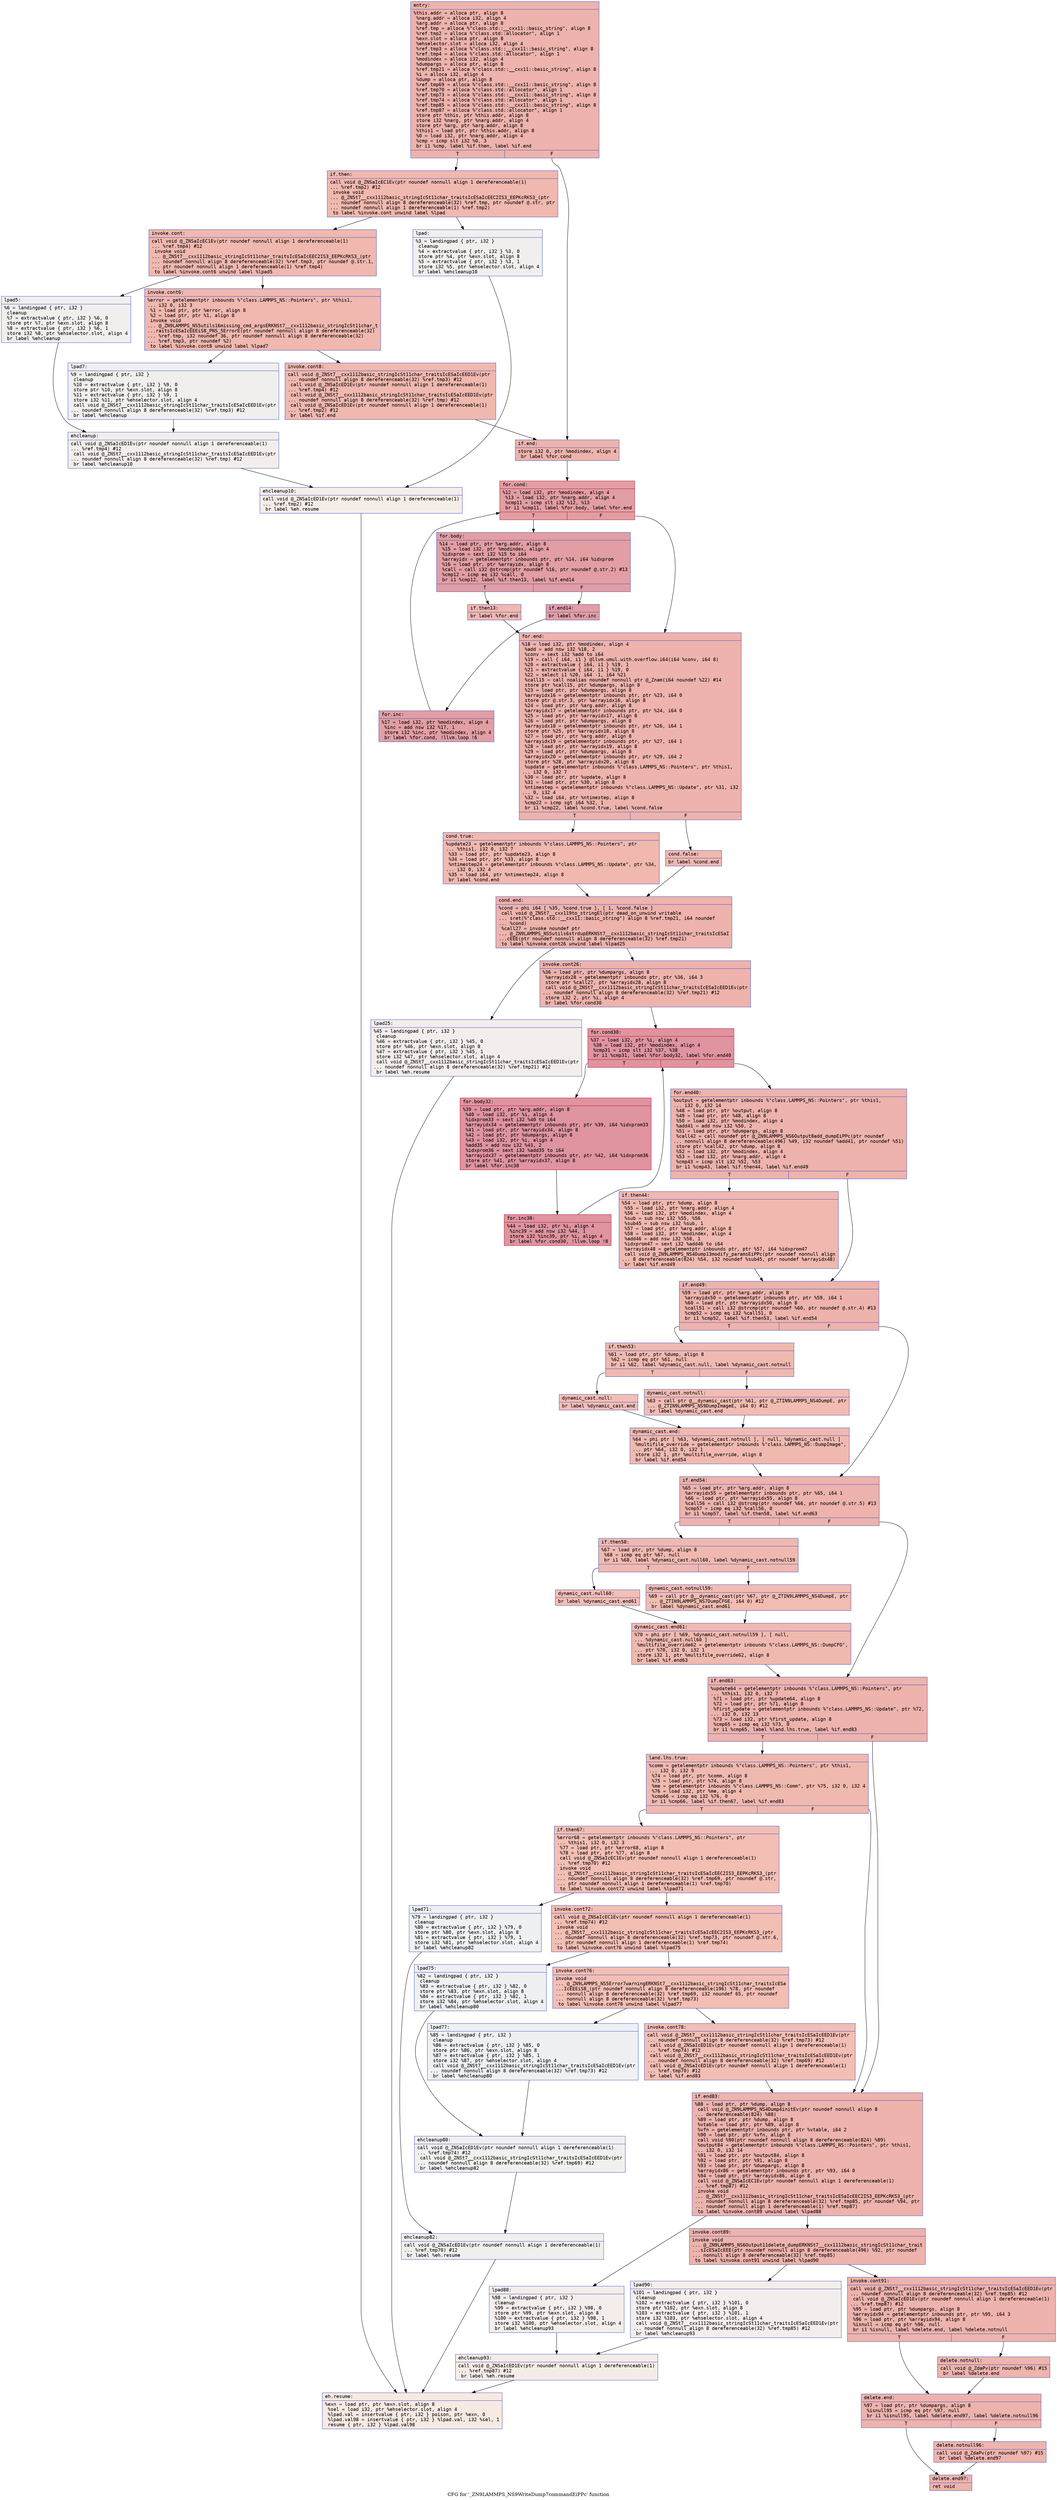 digraph "CFG for '_ZN9LAMMPS_NS9WriteDump7commandEiPPc' function" {
	label="CFG for '_ZN9LAMMPS_NS9WriteDump7commandEiPPc' function";

	Node0x565047ef98d0 [shape=record,color="#3d50c3ff", style=filled, fillcolor="#d6524470" fontname="Courier",label="{entry:\l|  %this.addr = alloca ptr, align 8\l  %narg.addr = alloca i32, align 4\l  %arg.addr = alloca ptr, align 8\l  %ref.tmp = alloca %\"class.std::__cxx11::basic_string\", align 8\l  %ref.tmp2 = alloca %\"class.std::allocator\", align 1\l  %exn.slot = alloca ptr, align 8\l  %ehselector.slot = alloca i32, align 4\l  %ref.tmp3 = alloca %\"class.std::__cxx11::basic_string\", align 8\l  %ref.tmp4 = alloca %\"class.std::allocator\", align 1\l  %modindex = alloca i32, align 4\l  %dumpargs = alloca ptr, align 8\l  %ref.tmp21 = alloca %\"class.std::__cxx11::basic_string\", align 8\l  %i = alloca i32, align 4\l  %dump = alloca ptr, align 8\l  %ref.tmp69 = alloca %\"class.std::__cxx11::basic_string\", align 8\l  %ref.tmp70 = alloca %\"class.std::allocator\", align 1\l  %ref.tmp73 = alloca %\"class.std::__cxx11::basic_string\", align 8\l  %ref.tmp74 = alloca %\"class.std::allocator\", align 1\l  %ref.tmp85 = alloca %\"class.std::__cxx11::basic_string\", align 8\l  %ref.tmp87 = alloca %\"class.std::allocator\", align 1\l  store ptr %this, ptr %this.addr, align 8\l  store i32 %narg, ptr %narg.addr, align 4\l  store ptr %arg, ptr %arg.addr, align 8\l  %this1 = load ptr, ptr %this.addr, align 8\l  %0 = load i32, ptr %narg.addr, align 4\l  %cmp = icmp slt i32 %0, 3\l  br i1 %cmp, label %if.then, label %if.end\l|{<s0>T|<s1>F}}"];
	Node0x565047ef98d0:s0 -> Node0x565047efb680[tooltip="entry -> if.then\nProbability 50.00%" ];
	Node0x565047ef98d0:s1 -> Node0x565047efb6f0[tooltip="entry -> if.end\nProbability 50.00%" ];
	Node0x565047efb680 [shape=record,color="#3d50c3ff", style=filled, fillcolor="#dc5d4a70" fontname="Courier",label="{if.then:\l|  call void @_ZNSaIcEC1Ev(ptr noundef nonnull align 1 dereferenceable(1)\l... %ref.tmp2) #12\l  invoke void\l... @_ZNSt7__cxx1112basic_stringIcSt11char_traitsIcESaIcEEC2IS3_EEPKcRKS3_(ptr\l... noundef nonnull align 8 dereferenceable(32) %ref.tmp, ptr noundef @.str, ptr\l... noundef nonnull align 1 dereferenceable(1) %ref.tmp2)\l          to label %invoke.cont unwind label %lpad\l}"];
	Node0x565047efb680 -> Node0x565047efbb30[tooltip="if.then -> invoke.cont\nProbability 100.00%" ];
	Node0x565047efb680 -> Node0x565047efbc10[tooltip="if.then -> lpad\nProbability 0.00%" ];
	Node0x565047efbb30 [shape=record,color="#3d50c3ff", style=filled, fillcolor="#dc5d4a70" fontname="Courier",label="{invoke.cont:\l|  call void @_ZNSaIcEC1Ev(ptr noundef nonnull align 1 dereferenceable(1)\l... %ref.tmp4) #12\l  invoke void\l... @_ZNSt7__cxx1112basic_stringIcSt11char_traitsIcESaIcEEC2IS3_EEPKcRKS3_(ptr\l... noundef nonnull align 8 dereferenceable(32) %ref.tmp3, ptr noundef @.str.1,\l... ptr noundef nonnull align 1 dereferenceable(1) %ref.tmp4)\l          to label %invoke.cont6 unwind label %lpad5\l}"];
	Node0x565047efbb30 -> Node0x565047efbfa0[tooltip="invoke.cont -> invoke.cont6\nProbability 100.00%" ];
	Node0x565047efbb30 -> Node0x565047efbff0[tooltip="invoke.cont -> lpad5\nProbability 0.00%" ];
	Node0x565047efbfa0 [shape=record,color="#3d50c3ff", style=filled, fillcolor="#dc5d4a70" fontname="Courier",label="{invoke.cont6:\l|  %error = getelementptr inbounds %\"class.LAMMPS_NS::Pointers\", ptr %this1,\l... i32 0, i32 3\l  %1 = load ptr, ptr %error, align 8\l  %2 = load ptr, ptr %1, align 8\l  invoke void\l... @_ZN9LAMMPS_NS5utils16missing_cmd_argsERKNSt7__cxx1112basic_stringIcSt11char_t\l...raitsIcESaIcEEEiS8_PNS_5ErrorE(ptr noundef nonnull align 8 dereferenceable(32)\l... %ref.tmp, i32 noundef 36, ptr noundef nonnull align 8 dereferenceable(32)\l... %ref.tmp3, ptr noundef %2)\l          to label %invoke.cont8 unwind label %lpad7\l}"];
	Node0x565047efbfa0 -> Node0x565047efbf50[tooltip="invoke.cont6 -> invoke.cont8\nProbability 100.00%" ];
	Node0x565047efbfa0 -> Node0x565047efc4f0[tooltip="invoke.cont6 -> lpad7\nProbability 0.00%" ];
	Node0x565047efbf50 [shape=record,color="#3d50c3ff", style=filled, fillcolor="#dc5d4a70" fontname="Courier",label="{invoke.cont8:\l|  call void @_ZNSt7__cxx1112basic_stringIcSt11char_traitsIcESaIcEED1Ev(ptr\l... noundef nonnull align 8 dereferenceable(32) %ref.tmp3) #12\l  call void @_ZNSaIcED1Ev(ptr noundef nonnull align 1 dereferenceable(1)\l... %ref.tmp4) #12\l  call void @_ZNSt7__cxx1112basic_stringIcSt11char_traitsIcESaIcEED1Ev(ptr\l... noundef nonnull align 8 dereferenceable(32) %ref.tmp) #12\l  call void @_ZNSaIcED1Ev(ptr noundef nonnull align 1 dereferenceable(1)\l... %ref.tmp2) #12\l  br label %if.end\l}"];
	Node0x565047efbf50 -> Node0x565047efb6f0[tooltip="invoke.cont8 -> if.end\nProbability 100.00%" ];
	Node0x565047efbc10 [shape=record,color="#3d50c3ff", style=filled, fillcolor="#e0dbd870" fontname="Courier",label="{lpad:\l|  %3 = landingpad \{ ptr, i32 \}\l          cleanup\l  %4 = extractvalue \{ ptr, i32 \} %3, 0\l  store ptr %4, ptr %exn.slot, align 8\l  %5 = extractvalue \{ ptr, i32 \} %3, 1\l  store i32 %5, ptr %ehselector.slot, align 4\l  br label %ehcleanup10\l}"];
	Node0x565047efbc10 -> Node0x565047efd120[tooltip="lpad -> ehcleanup10\nProbability 100.00%" ];
	Node0x565047efbff0 [shape=record,color="#3d50c3ff", style=filled, fillcolor="#e0dbd870" fontname="Courier",label="{lpad5:\l|  %6 = landingpad \{ ptr, i32 \}\l          cleanup\l  %7 = extractvalue \{ ptr, i32 \} %6, 0\l  store ptr %7, ptr %exn.slot, align 8\l  %8 = extractvalue \{ ptr, i32 \} %6, 1\l  store i32 %8, ptr %ehselector.slot, align 4\l  br label %ehcleanup\l}"];
	Node0x565047efbff0 -> Node0x565047efd4f0[tooltip="lpad5 -> ehcleanup\nProbability 100.00%" ];
	Node0x565047efc4f0 [shape=record,color="#3d50c3ff", style=filled, fillcolor="#e0dbd870" fontname="Courier",label="{lpad7:\l|  %9 = landingpad \{ ptr, i32 \}\l          cleanup\l  %10 = extractvalue \{ ptr, i32 \} %9, 0\l  store ptr %10, ptr %exn.slot, align 8\l  %11 = extractvalue \{ ptr, i32 \} %9, 1\l  store i32 %11, ptr %ehselector.slot, align 4\l  call void @_ZNSt7__cxx1112basic_stringIcSt11char_traitsIcESaIcEED1Ev(ptr\l... noundef nonnull align 8 dereferenceable(32) %ref.tmp3) #12\l  br label %ehcleanup\l}"];
	Node0x565047efc4f0 -> Node0x565047efd4f0[tooltip="lpad7 -> ehcleanup\nProbability 100.00%" ];
	Node0x565047efd4f0 [shape=record,color="#3d50c3ff", style=filled, fillcolor="#e5d8d170" fontname="Courier",label="{ehcleanup:\l|  call void @_ZNSaIcED1Ev(ptr noundef nonnull align 1 dereferenceable(1)\l... %ref.tmp4) #12\l  call void @_ZNSt7__cxx1112basic_stringIcSt11char_traitsIcESaIcEED1Ev(ptr\l... noundef nonnull align 8 dereferenceable(32) %ref.tmp) #12\l  br label %ehcleanup10\l}"];
	Node0x565047efd4f0 -> Node0x565047efd120[tooltip="ehcleanup -> ehcleanup10\nProbability 100.00%" ];
	Node0x565047efd120 [shape=record,color="#3d50c3ff", style=filled, fillcolor="#e8d6cc70" fontname="Courier",label="{ehcleanup10:\l|  call void @_ZNSaIcED1Ev(ptr noundef nonnull align 1 dereferenceable(1)\l... %ref.tmp2) #12\l  br label %eh.resume\l}"];
	Node0x565047efd120 -> Node0x565047efde00[tooltip="ehcleanup10 -> eh.resume\nProbability 100.00%" ];
	Node0x565047efb6f0 [shape=record,color="#3d50c3ff", style=filled, fillcolor="#d6524470" fontname="Courier",label="{if.end:\l|  store i32 0, ptr %modindex, align 4\l  br label %for.cond\l}"];
	Node0x565047efb6f0 -> Node0x565047efdf60[tooltip="if.end -> for.cond\nProbability 100.00%" ];
	Node0x565047efdf60 [shape=record,color="#b70d28ff", style=filled, fillcolor="#be242e70" fontname="Courier",label="{for.cond:\l|  %12 = load i32, ptr %modindex, align 4\l  %13 = load i32, ptr %narg.addr, align 4\l  %cmp11 = icmp slt i32 %12, %13\l  br i1 %cmp11, label %for.body, label %for.end\l|{<s0>T|<s1>F}}"];
	Node0x565047efdf60:s0 -> Node0x565047efe1e0[tooltip="for.cond -> for.body\nProbability 96.88%" ];
	Node0x565047efdf60:s1 -> Node0x565047efe260[tooltip="for.cond -> for.end\nProbability 3.12%" ];
	Node0x565047efe1e0 [shape=record,color="#3d50c3ff", style=filled, fillcolor="#be242e70" fontname="Courier",label="{for.body:\l|  %14 = load ptr, ptr %arg.addr, align 8\l  %15 = load i32, ptr %modindex, align 4\l  %idxprom = sext i32 %15 to i64\l  %arrayidx = getelementptr inbounds ptr, ptr %14, i64 %idxprom\l  %16 = load ptr, ptr %arrayidx, align 8\l  %call = call i32 @strcmp(ptr noundef %16, ptr noundef @.str.2) #13\l  %cmp12 = icmp eq i32 %call, 0\l  br i1 %cmp12, label %if.then13, label %if.end14\l|{<s0>T|<s1>F}}"];
	Node0x565047efe1e0:s0 -> Node0x565047efe8e0[tooltip="for.body -> if.then13\nProbability 3.12%" ];
	Node0x565047efe1e0:s1 -> Node0x565047efe9c0[tooltip="for.body -> if.end14\nProbability 96.88%" ];
	Node0x565047efe8e0 [shape=record,color="#3d50c3ff", style=filled, fillcolor="#dc5d4a70" fontname="Courier",label="{if.then13:\l|  br label %for.end\l}"];
	Node0x565047efe8e0 -> Node0x565047efe260[tooltip="if.then13 -> for.end\nProbability 100.00%" ];
	Node0x565047efe9c0 [shape=record,color="#3d50c3ff", style=filled, fillcolor="#be242e70" fontname="Courier",label="{if.end14:\l|  br label %for.inc\l}"];
	Node0x565047efe9c0 -> Node0x565047efebc0[tooltip="if.end14 -> for.inc\nProbability 100.00%" ];
	Node0x565047efebc0 [shape=record,color="#3d50c3ff", style=filled, fillcolor="#be242e70" fontname="Courier",label="{for.inc:\l|  %17 = load i32, ptr %modindex, align 4\l  %inc = add nsw i32 %17, 1\l  store i32 %inc, ptr %modindex, align 4\l  br label %for.cond, !llvm.loop !6\l}"];
	Node0x565047efebc0 -> Node0x565047efdf60[tooltip="for.inc -> for.cond\nProbability 100.00%" ];
	Node0x565047efe260 [shape=record,color="#3d50c3ff", style=filled, fillcolor="#d6524470" fontname="Courier",label="{for.end:\l|  %18 = load i32, ptr %modindex, align 4\l  %add = add nsw i32 %18, 2\l  %conv = sext i32 %add to i64\l  %19 = call \{ i64, i1 \} @llvm.umul.with.overflow.i64(i64 %conv, i64 8)\l  %20 = extractvalue \{ i64, i1 \} %19, 1\l  %21 = extractvalue \{ i64, i1 \} %19, 0\l  %22 = select i1 %20, i64 -1, i64 %21\l  %call15 = call noalias noundef nonnull ptr @_Znam(i64 noundef %22) #14\l  store ptr %call15, ptr %dumpargs, align 8\l  %23 = load ptr, ptr %dumpargs, align 8\l  %arrayidx16 = getelementptr inbounds ptr, ptr %23, i64 0\l  store ptr @.str.3, ptr %arrayidx16, align 8\l  %24 = load ptr, ptr %arg.addr, align 8\l  %arrayidx17 = getelementptr inbounds ptr, ptr %24, i64 0\l  %25 = load ptr, ptr %arrayidx17, align 8\l  %26 = load ptr, ptr %dumpargs, align 8\l  %arrayidx18 = getelementptr inbounds ptr, ptr %26, i64 1\l  store ptr %25, ptr %arrayidx18, align 8\l  %27 = load ptr, ptr %arg.addr, align 8\l  %arrayidx19 = getelementptr inbounds ptr, ptr %27, i64 1\l  %28 = load ptr, ptr %arrayidx19, align 8\l  %29 = load ptr, ptr %dumpargs, align 8\l  %arrayidx20 = getelementptr inbounds ptr, ptr %29, i64 2\l  store ptr %28, ptr %arrayidx20, align 8\l  %update = getelementptr inbounds %\"class.LAMMPS_NS::Pointers\", ptr %this1,\l... i32 0, i32 7\l  %30 = load ptr, ptr %update, align 8\l  %31 = load ptr, ptr %30, align 8\l  %ntimestep = getelementptr inbounds %\"class.LAMMPS_NS::Update\", ptr %31, i32\l... 0, i32 4\l  %32 = load i64, ptr %ntimestep, align 8\l  %cmp22 = icmp sgt i64 %32, 1\l  br i1 %cmp22, label %cond.true, label %cond.false\l|{<s0>T|<s1>F}}"];
	Node0x565047efe260:s0 -> Node0x565047f01690[tooltip="for.end -> cond.true\nProbability 50.00%" ];
	Node0x565047efe260:s1 -> Node0x565047f01770[tooltip="for.end -> cond.false\nProbability 50.00%" ];
	Node0x565047f01690 [shape=record,color="#3d50c3ff", style=filled, fillcolor="#dc5d4a70" fontname="Courier",label="{cond.true:\l|  %update23 = getelementptr inbounds %\"class.LAMMPS_NS::Pointers\", ptr\l... %this1, i32 0, i32 7\l  %33 = load ptr, ptr %update23, align 8\l  %34 = load ptr, ptr %33, align 8\l  %ntimestep24 = getelementptr inbounds %\"class.LAMMPS_NS::Update\", ptr %34,\l... i32 0, i32 4\l  %35 = load i64, ptr %ntimestep24, align 8\l  br label %cond.end\l}"];
	Node0x565047f01690 -> Node0x565047f01c60[tooltip="cond.true -> cond.end\nProbability 100.00%" ];
	Node0x565047f01770 [shape=record,color="#3d50c3ff", style=filled, fillcolor="#dc5d4a70" fontname="Courier",label="{cond.false:\l|  br label %cond.end\l}"];
	Node0x565047f01770 -> Node0x565047f01c60[tooltip="cond.false -> cond.end\nProbability 100.00%" ];
	Node0x565047f01c60 [shape=record,color="#3d50c3ff", style=filled, fillcolor="#d6524470" fontname="Courier",label="{cond.end:\l|  %cond = phi i64 [ %35, %cond.true ], [ 1, %cond.false ]\l  call void @_ZNSt7__cxx119to_stringEl(ptr dead_on_unwind writable\l... sret(%\"class.std::__cxx11::basic_string\") align 8 %ref.tmp21, i64 noundef\l... %cond)\l  %call27 = invoke noundef ptr\l... @_ZN9LAMMPS_NS5utils6strdupERKNSt7__cxx1112basic_stringIcSt11char_traitsIcESaI\l...cEEE(ptr noundef nonnull align 8 dereferenceable(32) %ref.tmp21)\l          to label %invoke.cont26 unwind label %lpad25\l}"];
	Node0x565047f01c60 -> Node0x565047f02130[tooltip="cond.end -> invoke.cont26\nProbability 100.00%" ];
	Node0x565047f01c60 -> Node0x565047f021e0[tooltip="cond.end -> lpad25\nProbability 0.00%" ];
	Node0x565047f02130 [shape=record,color="#3d50c3ff", style=filled, fillcolor="#d6524470" fontname="Courier",label="{invoke.cont26:\l|  %36 = load ptr, ptr %dumpargs, align 8\l  %arrayidx28 = getelementptr inbounds ptr, ptr %36, i64 3\l  store ptr %call27, ptr %arrayidx28, align 8\l  call void @_ZNSt7__cxx1112basic_stringIcSt11char_traitsIcESaIcEED1Ev(ptr\l... noundef nonnull align 8 dereferenceable(32) %ref.tmp21) #12\l  store i32 2, ptr %i, align 4\l  br label %for.cond30\l}"];
	Node0x565047f02130 -> Node0x565047f02640[tooltip="invoke.cont26 -> for.cond30\nProbability 100.00%" ];
	Node0x565047f02640 [shape=record,color="#b70d28ff", style=filled, fillcolor="#b70d2870" fontname="Courier",label="{for.cond30:\l|  %37 = load i32, ptr %i, align 4\l  %38 = load i32, ptr %modindex, align 4\l  %cmp31 = icmp slt i32 %37, %38\l  br i1 %cmp31, label %for.body32, label %for.end40\l|{<s0>T|<s1>F}}"];
	Node0x565047f02640:s0 -> Node0x565047efad10[tooltip="for.cond30 -> for.body32\nProbability 96.88%" ];
	Node0x565047f02640:s1 -> Node0x565047efad90[tooltip="for.cond30 -> for.end40\nProbability 3.12%" ];
	Node0x565047efad10 [shape=record,color="#b70d28ff", style=filled, fillcolor="#b70d2870" fontname="Courier",label="{for.body32:\l|  %39 = load ptr, ptr %arg.addr, align 8\l  %40 = load i32, ptr %i, align 4\l  %idxprom33 = sext i32 %40 to i64\l  %arrayidx34 = getelementptr inbounds ptr, ptr %39, i64 %idxprom33\l  %41 = load ptr, ptr %arrayidx34, align 8\l  %42 = load ptr, ptr %dumpargs, align 8\l  %43 = load i32, ptr %i, align 4\l  %add35 = add nsw i32 %43, 2\l  %idxprom36 = sext i32 %add35 to i64\l  %arrayidx37 = getelementptr inbounds ptr, ptr %42, i64 %idxprom36\l  store ptr %41, ptr %arrayidx37, align 8\l  br label %for.inc38\l}"];
	Node0x565047efad10 -> Node0x565047efb4d0[tooltip="for.body32 -> for.inc38\nProbability 100.00%" ];
	Node0x565047efb4d0 [shape=record,color="#b70d28ff", style=filled, fillcolor="#b70d2870" fontname="Courier",label="{for.inc38:\l|  %44 = load i32, ptr %i, align 4\l  %inc39 = add nsw i32 %44, 1\l  store i32 %inc39, ptr %i, align 4\l  br label %for.cond30, !llvm.loop !8\l}"];
	Node0x565047efb4d0 -> Node0x565047f02640[tooltip="for.inc38 -> for.cond30\nProbability 100.00%" ];
	Node0x565047f021e0 [shape=record,color="#3d50c3ff", style=filled, fillcolor="#e5d8d170" fontname="Courier",label="{lpad25:\l|  %45 = landingpad \{ ptr, i32 \}\l          cleanup\l  %46 = extractvalue \{ ptr, i32 \} %45, 0\l  store ptr %46, ptr %exn.slot, align 8\l  %47 = extractvalue \{ ptr, i32 \} %45, 1\l  store i32 %47, ptr %ehselector.slot, align 4\l  call void @_ZNSt7__cxx1112basic_stringIcSt11char_traitsIcESaIcEED1Ev(ptr\l... noundef nonnull align 8 dereferenceable(32) %ref.tmp21) #12\l  br label %eh.resume\l}"];
	Node0x565047f021e0 -> Node0x565047efde00[tooltip="lpad25 -> eh.resume\nProbability 100.00%" ];
	Node0x565047efad90 [shape=record,color="#3d50c3ff", style=filled, fillcolor="#d6524470" fontname="Courier",label="{for.end40:\l|  %output = getelementptr inbounds %\"class.LAMMPS_NS::Pointers\", ptr %this1,\l... i32 0, i32 14\l  %48 = load ptr, ptr %output, align 8\l  %49 = load ptr, ptr %48, align 8\l  %50 = load i32, ptr %modindex, align 4\l  %add41 = add nsw i32 %50, 2\l  %51 = load ptr, ptr %dumpargs, align 8\l  %call42 = call noundef ptr @_ZN9LAMMPS_NS6Output8add_dumpEiPPc(ptr noundef\l... nonnull align 8 dereferenceable(496) %49, i32 noundef %add41, ptr noundef %51)\l  store ptr %call42, ptr %dump, align 8\l  %52 = load i32, ptr %modindex, align 4\l  %53 = load i32, ptr %narg.addr, align 4\l  %cmp43 = icmp slt i32 %52, %53\l  br i1 %cmp43, label %if.then44, label %if.end49\l|{<s0>T|<s1>F}}"];
	Node0x565047efad90:s0 -> Node0x565047f052e0[tooltip="for.end40 -> if.then44\nProbability 50.00%" ];
	Node0x565047efad90:s1 -> Node0x565047f05390[tooltip="for.end40 -> if.end49\nProbability 50.00%" ];
	Node0x565047f052e0 [shape=record,color="#3d50c3ff", style=filled, fillcolor="#dc5d4a70" fontname="Courier",label="{if.then44:\l|  %54 = load ptr, ptr %dump, align 8\l  %55 = load i32, ptr %narg.addr, align 4\l  %56 = load i32, ptr %modindex, align 4\l  %sub = sub nsw i32 %55, %56\l  %sub45 = sub nsw i32 %sub, 1\l  %57 = load ptr, ptr %arg.addr, align 8\l  %58 = load i32, ptr %modindex, align 4\l  %add46 = add nsw i32 %58, 1\l  %idxprom47 = sext i32 %add46 to i64\l  %arrayidx48 = getelementptr inbounds ptr, ptr %57, i64 %idxprom47\l  call void @_ZN9LAMMPS_NS4Dump13modify_paramsEiPPc(ptr noundef nonnull align\l... 8 dereferenceable(824) %54, i32 noundef %sub45, ptr noundef %arrayidx48)\l  br label %if.end49\l}"];
	Node0x565047f052e0 -> Node0x565047f05390[tooltip="if.then44 -> if.end49\nProbability 100.00%" ];
	Node0x565047f05390 [shape=record,color="#3d50c3ff", style=filled, fillcolor="#d6524470" fontname="Courier",label="{if.end49:\l|  %59 = load ptr, ptr %arg.addr, align 8\l  %arrayidx50 = getelementptr inbounds ptr, ptr %59, i64 1\l  %60 = load ptr, ptr %arrayidx50, align 8\l  %call51 = call i32 @strcmp(ptr noundef %60, ptr noundef @.str.4) #13\l  %cmp52 = icmp eq i32 %call51, 0\l  br i1 %cmp52, label %if.then53, label %if.end54\l|{<s0>T|<s1>F}}"];
	Node0x565047f05390:s0 -> Node0x565047f060c0[tooltip="if.end49 -> if.then53\nProbability 37.50%" ];
	Node0x565047f05390:s1 -> Node0x565047efec30[tooltip="if.end49 -> if.end54\nProbability 62.50%" ];
	Node0x565047f060c0 [shape=record,color="#3d50c3ff", style=filled, fillcolor="#de614d70" fontname="Courier",label="{if.then53:\l|  %61 = load ptr, ptr %dump, align 8\l  %62 = icmp eq ptr %61, null\l  br i1 %62, label %dynamic_cast.null, label %dynamic_cast.notnull\l|{<s0>T|<s1>F}}"];
	Node0x565047f060c0:s0 -> Node0x565047efef00[tooltip="if.then53 -> dynamic_cast.null\nProbability 37.50%" ];
	Node0x565047f060c0:s1 -> Node0x565047efefa0[tooltip="if.then53 -> dynamic_cast.notnull\nProbability 62.50%" ];
	Node0x565047efefa0 [shape=record,color="#3d50c3ff", style=filled, fillcolor="#e1675170" fontname="Courier",label="{dynamic_cast.notnull:\l|  %63 = call ptr @__dynamic_cast(ptr %61, ptr @_ZTIN9LAMMPS_NS4DumpE, ptr\l... @_ZTIN9LAMMPS_NS9DumpImageE, i64 0) #12\l  br label %dynamic_cast.end\l}"];
	Node0x565047efefa0 -> Node0x565047f06de0[tooltip="dynamic_cast.notnull -> dynamic_cast.end\nProbability 100.00%" ];
	Node0x565047efef00 [shape=record,color="#3d50c3ff", style=filled, fillcolor="#e36c5570" fontname="Courier",label="{dynamic_cast.null:\l|  br label %dynamic_cast.end\l}"];
	Node0x565047efef00 -> Node0x565047f06de0[tooltip="dynamic_cast.null -> dynamic_cast.end\nProbability 100.00%" ];
	Node0x565047f06de0 [shape=record,color="#3d50c3ff", style=filled, fillcolor="#de614d70" fontname="Courier",label="{dynamic_cast.end:\l|  %64 = phi ptr [ %63, %dynamic_cast.notnull ], [ null, %dynamic_cast.null ]\l  %multifile_override = getelementptr inbounds %\"class.LAMMPS_NS::DumpImage\",\l... ptr %64, i32 0, i32 1\l  store i32 1, ptr %multifile_override, align 8\l  br label %if.end54\l}"];
	Node0x565047f06de0 -> Node0x565047efec30[tooltip="dynamic_cast.end -> if.end54\nProbability 100.00%" ];
	Node0x565047efec30 [shape=record,color="#3d50c3ff", style=filled, fillcolor="#d6524470" fontname="Courier",label="{if.end54:\l|  %65 = load ptr, ptr %arg.addr, align 8\l  %arrayidx55 = getelementptr inbounds ptr, ptr %65, i64 1\l  %66 = load ptr, ptr %arrayidx55, align 8\l  %call56 = call i32 @strcmp(ptr noundef %66, ptr noundef @.str.5) #13\l  %cmp57 = icmp eq i32 %call56, 0\l  br i1 %cmp57, label %if.then58, label %if.end63\l|{<s0>T|<s1>F}}"];
	Node0x565047efec30:s0 -> Node0x565047f07510[tooltip="if.end54 -> if.then58\nProbability 37.50%" ];
	Node0x565047efec30:s1 -> Node0x565047f07560[tooltip="if.end54 -> if.end63\nProbability 62.50%" ];
	Node0x565047f07510 [shape=record,color="#3d50c3ff", style=filled, fillcolor="#de614d70" fontname="Courier",label="{if.then58:\l|  %67 = load ptr, ptr %dump, align 8\l  %68 = icmp eq ptr %67, null\l  br i1 %68, label %dynamic_cast.null60, label %dynamic_cast.notnull59\l|{<s0>T|<s1>F}}"];
	Node0x565047f07510:s0 -> Node0x565047f077d0[tooltip="if.then58 -> dynamic_cast.null60\nProbability 37.50%" ];
	Node0x565047f07510:s1 -> Node0x565047f07870[tooltip="if.then58 -> dynamic_cast.notnull59\nProbability 62.50%" ];
	Node0x565047f07870 [shape=record,color="#3d50c3ff", style=filled, fillcolor="#e1675170" fontname="Courier",label="{dynamic_cast.notnull59:\l|  %69 = call ptr @__dynamic_cast(ptr %67, ptr @_ZTIN9LAMMPS_NS4DumpE, ptr\l... @_ZTIN9LAMMPS_NS7DumpCFGE, i64 0) #12\l  br label %dynamic_cast.end61\l}"];
	Node0x565047f07870 -> Node0x565047f07c10[tooltip="dynamic_cast.notnull59 -> dynamic_cast.end61\nProbability 100.00%" ];
	Node0x565047f077d0 [shape=record,color="#3d50c3ff", style=filled, fillcolor="#e36c5570" fontname="Courier",label="{dynamic_cast.null60:\l|  br label %dynamic_cast.end61\l}"];
	Node0x565047f077d0 -> Node0x565047f07c10[tooltip="dynamic_cast.null60 -> dynamic_cast.end61\nProbability 100.00%" ];
	Node0x565047f07c10 [shape=record,color="#3d50c3ff", style=filled, fillcolor="#de614d70" fontname="Courier",label="{dynamic_cast.end61:\l|  %70 = phi ptr [ %69, %dynamic_cast.notnull59 ], [ null,\l... %dynamic_cast.null60 ]\l  %multifile_override62 = getelementptr inbounds %\"class.LAMMPS_NS::DumpCFG\",\l... ptr %70, i32 0, i32 1\l  store i32 1, ptr %multifile_override62, align 8\l  br label %if.end63\l}"];
	Node0x565047f07c10 -> Node0x565047f07560[tooltip="dynamic_cast.end61 -> if.end63\nProbability 100.00%" ];
	Node0x565047f07560 [shape=record,color="#3d50c3ff", style=filled, fillcolor="#d6524470" fontname="Courier",label="{if.end63:\l|  %update64 = getelementptr inbounds %\"class.LAMMPS_NS::Pointers\", ptr\l... %this1, i32 0, i32 7\l  %71 = load ptr, ptr %update64, align 8\l  %72 = load ptr, ptr %71, align 8\l  %first_update = getelementptr inbounds %\"class.LAMMPS_NS::Update\", ptr %72,\l... i32 0, i32 13\l  %73 = load i32, ptr %first_update, align 8\l  %cmp65 = icmp eq i32 %73, 0\l  br i1 %cmp65, label %land.lhs.true, label %if.end83\l|{<s0>T|<s1>F}}"];
	Node0x565047f07560:s0 -> Node0x565047f08330[tooltip="if.end63 -> land.lhs.true\nProbability 37.50%" ];
	Node0x565047f07560:s1 -> Node0x565047f08380[tooltip="if.end63 -> if.end83\nProbability 62.50%" ];
	Node0x565047f08330 [shape=record,color="#3d50c3ff", style=filled, fillcolor="#de614d70" fontname="Courier",label="{land.lhs.true:\l|  %comm = getelementptr inbounds %\"class.LAMMPS_NS::Pointers\", ptr %this1,\l... i32 0, i32 9\l  %74 = load ptr, ptr %comm, align 8\l  %75 = load ptr, ptr %74, align 8\l  %me = getelementptr inbounds %\"class.LAMMPS_NS::Comm\", ptr %75, i32 0, i32 4\l  %76 = load i32, ptr %me, align 4\l  %cmp66 = icmp eq i32 %76, 0\l  br i1 %cmp66, label %if.then67, label %if.end83\l|{<s0>T|<s1>F}}"];
	Node0x565047f08330:s0 -> Node0x565047f088f0[tooltip="land.lhs.true -> if.then67\nProbability 37.50%" ];
	Node0x565047f08330:s1 -> Node0x565047f08380[tooltip="land.lhs.true -> if.end83\nProbability 62.50%" ];
	Node0x565047f088f0 [shape=record,color="#3d50c3ff", style=filled, fillcolor="#e36c5570" fontname="Courier",label="{if.then67:\l|  %error68 = getelementptr inbounds %\"class.LAMMPS_NS::Pointers\", ptr\l... %this1, i32 0, i32 3\l  %77 = load ptr, ptr %error68, align 8\l  %78 = load ptr, ptr %77, align 8\l  call void @_ZNSaIcEC1Ev(ptr noundef nonnull align 1 dereferenceable(1)\l... %ref.tmp70) #12\l  invoke void\l... @_ZNSt7__cxx1112basic_stringIcSt11char_traitsIcESaIcEEC2IS3_EEPKcRKS3_(ptr\l... noundef nonnull align 8 dereferenceable(32) %ref.tmp69, ptr noundef @.str,\l... ptr noundef nonnull align 1 dereferenceable(1) %ref.tmp70)\l          to label %invoke.cont72 unwind label %lpad71\l}"];
	Node0x565047f088f0 -> Node0x565047f08d80[tooltip="if.then67 -> invoke.cont72\nProbability 100.00%" ];
	Node0x565047f088f0 -> Node0x565047f08e00[tooltip="if.then67 -> lpad71\nProbability 0.00%" ];
	Node0x565047f08d80 [shape=record,color="#3d50c3ff", style=filled, fillcolor="#e36c5570" fontname="Courier",label="{invoke.cont72:\l|  call void @_ZNSaIcEC1Ev(ptr noundef nonnull align 1 dereferenceable(1)\l... %ref.tmp74) #12\l  invoke void\l... @_ZNSt7__cxx1112basic_stringIcSt11char_traitsIcESaIcEEC2IS3_EEPKcRKS3_(ptr\l... noundef nonnull align 8 dereferenceable(32) %ref.tmp73, ptr noundef @.str.6,\l... ptr noundef nonnull align 1 dereferenceable(1) %ref.tmp74)\l          to label %invoke.cont76 unwind label %lpad75\l}"];
	Node0x565047f08d80 -> Node0x565047f09180[tooltip="invoke.cont72 -> invoke.cont76\nProbability 100.00%" ];
	Node0x565047f08d80 -> Node0x565047f091d0[tooltip="invoke.cont72 -> lpad75\nProbability 0.00%" ];
	Node0x565047f09180 [shape=record,color="#3d50c3ff", style=filled, fillcolor="#e36c5570" fontname="Courier",label="{invoke.cont76:\l|  invoke void\l... @_ZN9LAMMPS_NS5Error7warningERKNSt7__cxx1112basic_stringIcSt11char_traitsIcESa\l...IcEEEiS8_(ptr noundef nonnull align 8 dereferenceable(196) %78, ptr noundef\l... nonnull align 8 dereferenceable(32) %ref.tmp69, i32 noundef 65, ptr noundef\l... nonnull align 8 dereferenceable(32) %ref.tmp73)\l          to label %invoke.cont78 unwind label %lpad77\l}"];
	Node0x565047f09180 -> Node0x565047f09130[tooltip="invoke.cont76 -> invoke.cont78\nProbability 100.00%" ];
	Node0x565047f09180 -> Node0x565047f09550[tooltip="invoke.cont76 -> lpad77\nProbability 0.00%" ];
	Node0x565047f09130 [shape=record,color="#3d50c3ff", style=filled, fillcolor="#e36c5570" fontname="Courier",label="{invoke.cont78:\l|  call void @_ZNSt7__cxx1112basic_stringIcSt11char_traitsIcESaIcEED1Ev(ptr\l... noundef nonnull align 8 dereferenceable(32) %ref.tmp73) #12\l  call void @_ZNSaIcED1Ev(ptr noundef nonnull align 1 dereferenceable(1)\l... %ref.tmp74) #12\l  call void @_ZNSt7__cxx1112basic_stringIcSt11char_traitsIcESaIcEED1Ev(ptr\l... noundef nonnull align 8 dereferenceable(32) %ref.tmp69) #12\l  call void @_ZNSaIcED1Ev(ptr noundef nonnull align 1 dereferenceable(1)\l... %ref.tmp70) #12\l  br label %if.end83\l}"];
	Node0x565047f09130 -> Node0x565047f08380[tooltip="invoke.cont78 -> if.end83\nProbability 100.00%" ];
	Node0x565047f08e00 [shape=record,color="#3d50c3ff", style=filled, fillcolor="#d9dce170" fontname="Courier",label="{lpad71:\l|  %79 = landingpad \{ ptr, i32 \}\l          cleanup\l  %80 = extractvalue \{ ptr, i32 \} %79, 0\l  store ptr %80, ptr %exn.slot, align 8\l  %81 = extractvalue \{ ptr, i32 \} %79, 1\l  store i32 %81, ptr %ehselector.slot, align 4\l  br label %ehcleanup82\l}"];
	Node0x565047f08e00 -> Node0x565047f0a010[tooltip="lpad71 -> ehcleanup82\nProbability 100.00%" ];
	Node0x565047f091d0 [shape=record,color="#3d50c3ff", style=filled, fillcolor="#d9dce170" fontname="Courier",label="{lpad75:\l|  %82 = landingpad \{ ptr, i32 \}\l          cleanup\l  %83 = extractvalue \{ ptr, i32 \} %82, 0\l  store ptr %83, ptr %exn.slot, align 8\l  %84 = extractvalue \{ ptr, i32 \} %82, 1\l  store i32 %84, ptr %ehselector.slot, align 4\l  br label %ehcleanup80\l}"];
	Node0x565047f091d0 -> Node0x565047f0a380[tooltip="lpad75 -> ehcleanup80\nProbability 100.00%" ];
	Node0x565047f09550 [shape=record,color="#3d50c3ff", style=filled, fillcolor="#d9dce170" fontname="Courier",label="{lpad77:\l|  %85 = landingpad \{ ptr, i32 \}\l          cleanup\l  %86 = extractvalue \{ ptr, i32 \} %85, 0\l  store ptr %86, ptr %exn.slot, align 8\l  %87 = extractvalue \{ ptr, i32 \} %85, 1\l  store i32 %87, ptr %ehselector.slot, align 4\l  call void @_ZNSt7__cxx1112basic_stringIcSt11char_traitsIcESaIcEED1Ev(ptr\l... noundef nonnull align 8 dereferenceable(32) %ref.tmp73) #12\l  br label %ehcleanup80\l}"];
	Node0x565047f09550 -> Node0x565047f0a380[tooltip="lpad77 -> ehcleanup80\nProbability 100.00%" ];
	Node0x565047f0a380 [shape=record,color="#3d50c3ff", style=filled, fillcolor="#dedcdb70" fontname="Courier",label="{ehcleanup80:\l|  call void @_ZNSaIcED1Ev(ptr noundef nonnull align 1 dereferenceable(1)\l... %ref.tmp74) #12\l  call void @_ZNSt7__cxx1112basic_stringIcSt11char_traitsIcESaIcEED1Ev(ptr\l... noundef nonnull align 8 dereferenceable(32) %ref.tmp69) #12\l  br label %ehcleanup82\l}"];
	Node0x565047f0a380 -> Node0x565047f0a010[tooltip="ehcleanup80 -> ehcleanup82\nProbability 100.00%" ];
	Node0x565047f0a010 [shape=record,color="#3d50c3ff", style=filled, fillcolor="#e0dbd870" fontname="Courier",label="{ehcleanup82:\l|  call void @_ZNSaIcED1Ev(ptr noundef nonnull align 1 dereferenceable(1)\l... %ref.tmp70) #12\l  br label %eh.resume\l}"];
	Node0x565047f0a010 -> Node0x565047efde00[tooltip="ehcleanup82 -> eh.resume\nProbability 100.00%" ];
	Node0x565047f08380 [shape=record,color="#3d50c3ff", style=filled, fillcolor="#d6524470" fontname="Courier",label="{if.end83:\l|  %88 = load ptr, ptr %dump, align 8\l  call void @_ZN9LAMMPS_NS4Dump4initEv(ptr noundef nonnull align 8\l... dereferenceable(824) %88)\l  %89 = load ptr, ptr %dump, align 8\l  %vtable = load ptr, ptr %89, align 8\l  %vfn = getelementptr inbounds ptr, ptr %vtable, i64 2\l  %90 = load ptr, ptr %vfn, align 8\l  call void %90(ptr noundef nonnull align 8 dereferenceable(824) %89)\l  %output84 = getelementptr inbounds %\"class.LAMMPS_NS::Pointers\", ptr %this1,\l... i32 0, i32 14\l  %91 = load ptr, ptr %output84, align 8\l  %92 = load ptr, ptr %91, align 8\l  %93 = load ptr, ptr %dumpargs, align 8\l  %arrayidx86 = getelementptr inbounds ptr, ptr %93, i64 0\l  %94 = load ptr, ptr %arrayidx86, align 8\l  call void @_ZNSaIcEC1Ev(ptr noundef nonnull align 1 dereferenceable(1)\l... %ref.tmp87) #12\l  invoke void\l... @_ZNSt7__cxx1112basic_stringIcSt11char_traitsIcESaIcEEC2IS3_EEPKcRKS3_(ptr\l... noundef nonnull align 8 dereferenceable(32) %ref.tmp85, ptr noundef %94, ptr\l... noundef nonnull align 1 dereferenceable(1) %ref.tmp87)\l          to label %invoke.cont89 unwind label %lpad88\l}"];
	Node0x565047f08380 -> Node0x565047f0b700[tooltip="if.end83 -> invoke.cont89\nProbability 100.00%" ];
	Node0x565047f08380 -> Node0x565047f0b780[tooltip="if.end83 -> lpad88\nProbability 0.00%" ];
	Node0x565047f0b700 [shape=record,color="#3d50c3ff", style=filled, fillcolor="#d6524470" fontname="Courier",label="{invoke.cont89:\l|  invoke void\l... @_ZN9LAMMPS_NS6Output11delete_dumpERKNSt7__cxx1112basic_stringIcSt11char_trait\l...sIcESaIcEEE(ptr noundef nonnull align 8 dereferenceable(496) %92, ptr noundef\l... nonnull align 8 dereferenceable(32) %ref.tmp85)\l          to label %invoke.cont91 unwind label %lpad90\l}"];
	Node0x565047f0b700 -> Node0x565047f0b6b0[tooltip="invoke.cont89 -> invoke.cont91\nProbability 100.00%" ];
	Node0x565047f0b700 -> Node0x565047f0ba20[tooltip="invoke.cont89 -> lpad90\nProbability 0.00%" ];
	Node0x565047f0b6b0 [shape=record,color="#3d50c3ff", style=filled, fillcolor="#d6524470" fontname="Courier",label="{invoke.cont91:\l|  call void @_ZNSt7__cxx1112basic_stringIcSt11char_traitsIcESaIcEED1Ev(ptr\l... noundef nonnull align 8 dereferenceable(32) %ref.tmp85) #12\l  call void @_ZNSaIcED1Ev(ptr noundef nonnull align 1 dereferenceable(1)\l... %ref.tmp87) #12\l  %95 = load ptr, ptr %dumpargs, align 8\l  %arrayidx94 = getelementptr inbounds ptr, ptr %95, i64 3\l  %96 = load ptr, ptr %arrayidx94, align 8\l  %isnull = icmp eq ptr %96, null\l  br i1 %isnull, label %delete.end, label %delete.notnull\l|{<s0>T|<s1>F}}"];
	Node0x565047f0b6b0:s0 -> Node0x565047f04330[tooltip="invoke.cont91 -> delete.end\nProbability 37.50%" ];
	Node0x565047f0b6b0:s1 -> Node0x565047f043b0[tooltip="invoke.cont91 -> delete.notnull\nProbability 62.50%" ];
	Node0x565047f043b0 [shape=record,color="#3d50c3ff", style=filled, fillcolor="#d8564670" fontname="Courier",label="{delete.notnull:\l|  call void @_ZdaPv(ptr noundef %96) #15\l  br label %delete.end\l}"];
	Node0x565047f043b0 -> Node0x565047f04330[tooltip="delete.notnull -> delete.end\nProbability 100.00%" ];
	Node0x565047f04330 [shape=record,color="#3d50c3ff", style=filled, fillcolor="#d6524470" fontname="Courier",label="{delete.end:\l|  %97 = load ptr, ptr %dumpargs, align 8\l  %isnull95 = icmp eq ptr %97, null\l  br i1 %isnull95, label %delete.end97, label %delete.notnull96\l|{<s0>T|<s1>F}}"];
	Node0x565047f04330:s0 -> Node0x565047f04830[tooltip="delete.end -> delete.end97\nProbability 37.50%" ];
	Node0x565047f04330:s1 -> Node0x565047f048e0[tooltip="delete.end -> delete.notnull96\nProbability 62.50%" ];
	Node0x565047f048e0 [shape=record,color="#3d50c3ff", style=filled, fillcolor="#d8564670" fontname="Courier",label="{delete.notnull96:\l|  call void @_ZdaPv(ptr noundef %97) #15\l  br label %delete.end97\l}"];
	Node0x565047f048e0 -> Node0x565047f04830[tooltip="delete.notnull96 -> delete.end97\nProbability 100.00%" ];
	Node0x565047f04830 [shape=record,color="#3d50c3ff", style=filled, fillcolor="#d6524470" fontname="Courier",label="{delete.end97:\l|  ret void\l}"];
	Node0x565047f0b780 [shape=record,color="#3d50c3ff", style=filled, fillcolor="#e5d8d170" fontname="Courier",label="{lpad88:\l|  %98 = landingpad \{ ptr, i32 \}\l          cleanup\l  %99 = extractvalue \{ ptr, i32 \} %98, 0\l  store ptr %99, ptr %exn.slot, align 8\l  %100 = extractvalue \{ ptr, i32 \} %98, 1\l  store i32 %100, ptr %ehselector.slot, align 4\l  br label %ehcleanup93\l}"];
	Node0x565047f0b780 -> Node0x565047f0d590[tooltip="lpad88 -> ehcleanup93\nProbability 100.00%" ];
	Node0x565047f0ba20 [shape=record,color="#3d50c3ff", style=filled, fillcolor="#e5d8d170" fontname="Courier",label="{lpad90:\l|  %101 = landingpad \{ ptr, i32 \}\l          cleanup\l  %102 = extractvalue \{ ptr, i32 \} %101, 0\l  store ptr %102, ptr %exn.slot, align 8\l  %103 = extractvalue \{ ptr, i32 \} %101, 1\l  store i32 %103, ptr %ehselector.slot, align 4\l  call void @_ZNSt7__cxx1112basic_stringIcSt11char_traitsIcESaIcEED1Ev(ptr\l... noundef nonnull align 8 dereferenceable(32) %ref.tmp85) #12\l  br label %ehcleanup93\l}"];
	Node0x565047f0ba20 -> Node0x565047f0d590[tooltip="lpad90 -> ehcleanup93\nProbability 100.00%" ];
	Node0x565047f0d590 [shape=record,color="#3d50c3ff", style=filled, fillcolor="#ead5c970" fontname="Courier",label="{ehcleanup93:\l|  call void @_ZNSaIcED1Ev(ptr noundef nonnull align 1 dereferenceable(1)\l... %ref.tmp87) #12\l  br label %eh.resume\l}"];
	Node0x565047f0d590 -> Node0x565047efde00[tooltip="ehcleanup93 -> eh.resume\nProbability 100.00%" ];
	Node0x565047efde00 [shape=record,color="#3d50c3ff", style=filled, fillcolor="#eed0c070" fontname="Courier",label="{eh.resume:\l|  %exn = load ptr, ptr %exn.slot, align 8\l  %sel = load i32, ptr %ehselector.slot, align 4\l  %lpad.val = insertvalue \{ ptr, i32 \} poison, ptr %exn, 0\l  %lpad.val98 = insertvalue \{ ptr, i32 \} %lpad.val, i32 %sel, 1\l  resume \{ ptr, i32 \} %lpad.val98\l}"];
}
